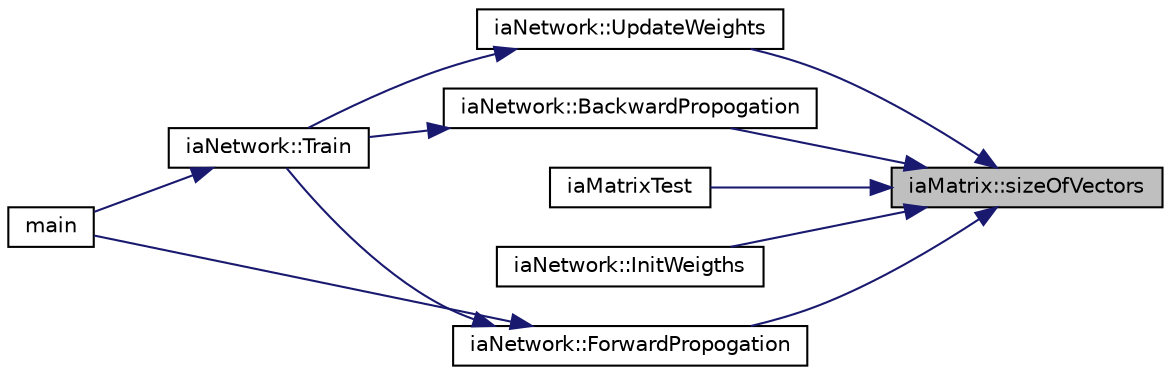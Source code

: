 digraph "iaMatrix::sizeOfVectors"
{
 // LATEX_PDF_SIZE
  edge [fontname="Helvetica",fontsize="10",labelfontname="Helvetica",labelfontsize="10"];
  node [fontname="Helvetica",fontsize="10",shape=record];
  rankdir="RL";
  Node1 [label="iaMatrix::sizeOfVectors",height=0.2,width=0.4,color="black", fillcolor="grey75", style="filled", fontcolor="black",tooltip=" "];
  Node1 -> Node2 [dir="back",color="midnightblue",fontsize="10",style="solid"];
  Node2 [label="iaNetwork::BackwardPropogation",height=0.2,width=0.4,color="black", fillcolor="white", style="filled",URL="$classia_network.html#a634697f9880299b612e809d14b1b0eea",tooltip=" "];
  Node2 -> Node3 [dir="back",color="midnightblue",fontsize="10",style="solid"];
  Node3 [label="iaNetwork::Train",height=0.2,width=0.4,color="black", fillcolor="white", style="filled",URL="$classia_network.html#a411665c95fe0be2fa526c30eb90462ef",tooltip=" "];
  Node3 -> Node4 [dir="back",color="midnightblue",fontsize="10",style="solid"];
  Node4 [label="main",height=0.2,width=0.4,color="black", fillcolor="white", style="filled",URL="$neuro_8cpp.html#ae66f6b31b5ad750f1fe042a706a4e3d4",tooltip=" "];
  Node1 -> Node5 [dir="back",color="midnightblue",fontsize="10",style="solid"];
  Node5 [label="iaNetwork::ForwardPropogation",height=0.2,width=0.4,color="black", fillcolor="white", style="filled",URL="$classia_network.html#a04287239300c639035ccd36178feeaad",tooltip=" "];
  Node5 -> Node4 [dir="back",color="midnightblue",fontsize="10",style="solid"];
  Node5 -> Node3 [dir="back",color="midnightblue",fontsize="10",style="solid"];
  Node1 -> Node6 [dir="back",color="midnightblue",fontsize="10",style="solid"];
  Node6 [label="iaMatrixTest",height=0.2,width=0.4,color="black", fillcolor="white", style="filled",URL="$tests_8h.html#a3a5b8de02256782aba8a3761e26e44d0",tooltip=" "];
  Node1 -> Node7 [dir="back",color="midnightblue",fontsize="10",style="solid"];
  Node7 [label="iaNetwork::InitWeigths",height=0.2,width=0.4,color="black", fillcolor="white", style="filled",URL="$classia_network.html#a2d3e0614d5a2ddaa095d1c91c4ae4042",tooltip=" "];
  Node1 -> Node8 [dir="back",color="midnightblue",fontsize="10",style="solid"];
  Node8 [label="iaNetwork::UpdateWeights",height=0.2,width=0.4,color="black", fillcolor="white", style="filled",URL="$classia_network.html#a420e5b50a78381732682bb0187ed8c32",tooltip=" "];
  Node8 -> Node3 [dir="back",color="midnightblue",fontsize="10",style="solid"];
}
